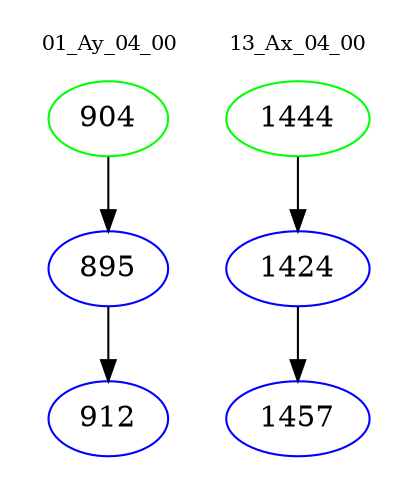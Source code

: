 digraph{
subgraph cluster_0 {
color = white
label = "01_Ay_04_00";
fontsize=10;
T0_904 [label="904", color="green"]
T0_904 -> T0_895 [color="black"]
T0_895 [label="895", color="blue"]
T0_895 -> T0_912 [color="black"]
T0_912 [label="912", color="blue"]
}
subgraph cluster_1 {
color = white
label = "13_Ax_04_00";
fontsize=10;
T1_1444 [label="1444", color="green"]
T1_1444 -> T1_1424 [color="black"]
T1_1424 [label="1424", color="blue"]
T1_1424 -> T1_1457 [color="black"]
T1_1457 [label="1457", color="blue"]
}
}
